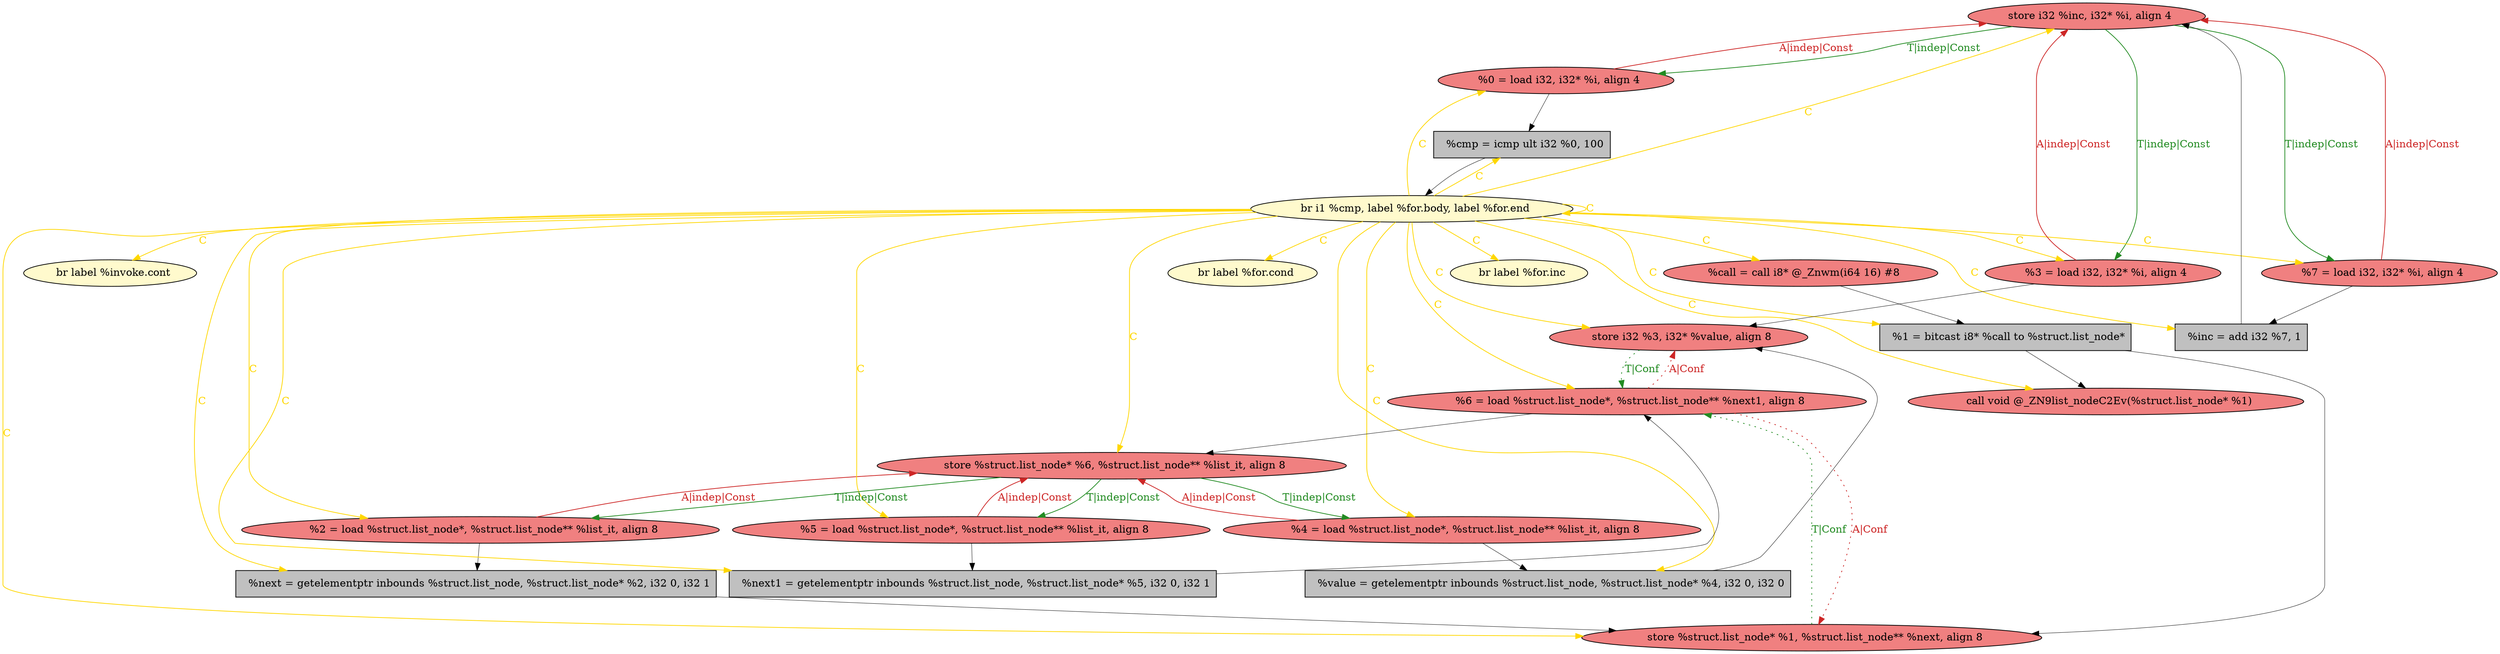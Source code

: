 
digraph G {


node417 [fillcolor=lightcoral,label="  store i32 %inc, i32* %i, align 4",shape=ellipse,style=filled ]
node416 [fillcolor=lightcoral,label="  %2 = load %struct.list_node*, %struct.list_node** %list_it, align 8",shape=ellipse,style=filled ]
node415 [fillcolor=lemonchiffon,label="  br i1 %cmp, label %for.body, label %for.end",shape=ellipse,style=filled ]
node414 [fillcolor=grey,label="  %next1 = getelementptr inbounds %struct.list_node, %struct.list_node* %5, i32 0, i32 1",shape=rectangle,style=filled ]
node402 [fillcolor=lightcoral,label="  store %struct.list_node* %1, %struct.list_node** %next, align 8",shape=ellipse,style=filled ]
node411 [fillcolor=lightcoral,label="  %4 = load %struct.list_node*, %struct.list_node** %list_it, align 8",shape=ellipse,style=filled ]
node401 [fillcolor=lightcoral,label="  %7 = load i32, i32* %i, align 4",shape=ellipse,style=filled ]
node419 [fillcolor=grey,label="  %cmp = icmp ult i32 %0, 100",shape=rectangle,style=filled ]
node412 [fillcolor=lemonchiffon,label="  br label %for.inc",shape=ellipse,style=filled ]
node413 [fillcolor=lightcoral,label="  call void @_ZN9list_nodeC2Ev(%struct.list_node* %1)",shape=ellipse,style=filled ]
node403 [fillcolor=grey,label="  %1 = bitcast i8* %call to %struct.list_node*",shape=rectangle,style=filled ]
node397 [fillcolor=lightcoral,label="  store i32 %3, i32* %value, align 8",shape=ellipse,style=filled ]
node399 [fillcolor=grey,label="  %value = getelementptr inbounds %struct.list_node, %struct.list_node* %4, i32 0, i32 0",shape=rectangle,style=filled ]
node398 [fillcolor=lemonchiffon,label="  br label %invoke.cont",shape=ellipse,style=filled ]
node404 [fillcolor=lightcoral,label="  %6 = load %struct.list_node*, %struct.list_node** %next1, align 8",shape=ellipse,style=filled ]
node400 [fillcolor=lightcoral,label="  %3 = load i32, i32* %i, align 4",shape=ellipse,style=filled ]
node405 [fillcolor=grey,label="  %next = getelementptr inbounds %struct.list_node, %struct.list_node* %2, i32 0, i32 1",shape=rectangle,style=filled ]
node410 [fillcolor=grey,label="  %inc = add i32 %7, 1",shape=rectangle,style=filled ]
node418 [fillcolor=lightcoral,label="  %0 = load i32, i32* %i, align 4",shape=ellipse,style=filled ]
node406 [fillcolor=lightcoral,label="  store %struct.list_node* %6, %struct.list_node** %list_it, align 8",shape=ellipse,style=filled ]
node408 [fillcolor=lightcoral,label="  %call = call i8* @_Znwm(i64 16) #8",shape=ellipse,style=filled ]
node407 [fillcolor=lemonchiffon,label="  br label %for.cond",shape=ellipse,style=filled ]
node409 [fillcolor=lightcoral,label="  %5 = load %struct.list_node*, %struct.list_node** %list_it, align 8",shape=ellipse,style=filled ]

node415->node417 [style=solid,color=gold,label="C",penwidth=1.0,fontcolor=gold ]
node418->node417 [style=solid,color=firebrick3,label="A|indep|Const",penwidth=1.0,fontcolor=firebrick3 ]
node417->node418 [style=solid,color=forestgreen,label="T|indep|Const",penwidth=1.0,fontcolor=forestgreen ]
node404->node397 [style=dotted,color=firebrick3,label="A|Conf",penwidth=1.0,fontcolor=firebrick3 ]
node415->node399 [style=solid,color=gold,label="C",penwidth=1.0,fontcolor=gold ]
node406->node411 [style=solid,color=forestgreen,label="T|indep|Const",penwidth=1.0,fontcolor=forestgreen ]
node411->node406 [style=solid,color=firebrick3,label="A|indep|Const",penwidth=1.0,fontcolor=firebrick3 ]
node409->node406 [style=solid,color=firebrick3,label="A|indep|Const",penwidth=1.0,fontcolor=firebrick3 ]
node406->node409 [style=solid,color=forestgreen,label="T|indep|Const",penwidth=1.0,fontcolor=forestgreen ]
node411->node399 [style=solid,color=black,label="",penwidth=0.5,fontcolor=black ]
node401->node410 [style=solid,color=black,label="",penwidth=0.5,fontcolor=black ]
node418->node419 [style=solid,color=black,label="",penwidth=0.5,fontcolor=black ]
node415->node411 [style=solid,color=gold,label="C",penwidth=1.0,fontcolor=gold ]
node415->node405 [style=solid,color=gold,label="C",penwidth=1.0,fontcolor=gold ]
node415->node401 [style=solid,color=gold,label="C",penwidth=1.0,fontcolor=gold ]
node414->node404 [style=solid,color=black,label="",penwidth=0.5,fontcolor=black ]
node415->node397 [style=solid,color=gold,label="C",penwidth=1.0,fontcolor=gold ]
node403->node402 [style=solid,color=black,label="",penwidth=0.5,fontcolor=black ]
node401->node417 [style=solid,color=firebrick3,label="A|indep|Const",penwidth=1.0,fontcolor=firebrick3 ]
node415->node406 [style=solid,color=gold,label="C",penwidth=1.0,fontcolor=gold ]
node415->node398 [style=solid,color=gold,label="C",penwidth=1.0,fontcolor=gold ]
node415->node404 [style=solid,color=gold,label="C",penwidth=1.0,fontcolor=gold ]
node415->node419 [style=solid,color=gold,label="C",penwidth=1.0,fontcolor=gold ]
node415->node408 [style=solid,color=gold,label="C",penwidth=1.0,fontcolor=gold ]
node399->node397 [style=solid,color=black,label="",penwidth=0.5,fontcolor=black ]
node415->node415 [style=solid,color=gold,label="C",penwidth=1.0,fontcolor=gold ]
node409->node414 [style=solid,color=black,label="",penwidth=0.5,fontcolor=black ]
node415->node416 [style=solid,color=gold,label="C",penwidth=1.0,fontcolor=gold ]
node397->node404 [style=dotted,color=forestgreen,label="T|Conf",penwidth=1.0,fontcolor=forestgreen ]
node415->node413 [style=solid,color=gold,label="C",penwidth=1.0,fontcolor=gold ]
node415->node414 [style=solid,color=gold,label="C",penwidth=1.0,fontcolor=gold ]
node415->node412 [style=solid,color=gold,label="C",penwidth=1.0,fontcolor=gold ]
node400->node397 [style=solid,color=black,label="",penwidth=0.5,fontcolor=black ]
node417->node401 [style=solid,color=forestgreen,label="T|indep|Const",penwidth=1.0,fontcolor=forestgreen ]
node415->node400 [style=solid,color=gold,label="C",penwidth=1.0,fontcolor=gold ]
node415->node407 [style=solid,color=gold,label="C",penwidth=1.0,fontcolor=gold ]
node408->node403 [style=solid,color=black,label="",penwidth=0.5,fontcolor=black ]
node419->node415 [style=solid,color=black,label="",penwidth=0.5,fontcolor=black ]
node405->node402 [style=solid,color=black,label="",penwidth=0.5,fontcolor=black ]
node402->node404 [style=dotted,color=forestgreen,label="T|Conf",penwidth=1.0,fontcolor=forestgreen ]
node415->node409 [style=solid,color=gold,label="C",penwidth=1.0,fontcolor=gold ]
node415->node402 [style=solid,color=gold,label="C",penwidth=1.0,fontcolor=gold ]
node415->node418 [style=solid,color=gold,label="C",penwidth=1.0,fontcolor=gold ]
node400->node417 [style=solid,color=firebrick3,label="A|indep|Const",penwidth=1.0,fontcolor=firebrick3 ]
node417->node400 [style=solid,color=forestgreen,label="T|indep|Const",penwidth=1.0,fontcolor=forestgreen ]
node404->node406 [style=solid,color=black,label="",penwidth=0.5,fontcolor=black ]
node406->node416 [style=solid,color=forestgreen,label="T|indep|Const",penwidth=1.0,fontcolor=forestgreen ]
node404->node402 [style=dotted,color=firebrick3,label="A|Conf",penwidth=1.0,fontcolor=firebrick3 ]
node415->node403 [style=solid,color=gold,label="C",penwidth=1.0,fontcolor=gold ]
node416->node406 [style=solid,color=firebrick3,label="A|indep|Const",penwidth=1.0,fontcolor=firebrick3 ]
node415->node410 [style=solid,color=gold,label="C",penwidth=1.0,fontcolor=gold ]
node410->node417 [style=solid,color=black,label="",penwidth=0.5,fontcolor=black ]
node403->node413 [style=solid,color=black,label="",penwidth=0.5,fontcolor=black ]
node416->node405 [style=solid,color=black,label="",penwidth=0.5,fontcolor=black ]


}
